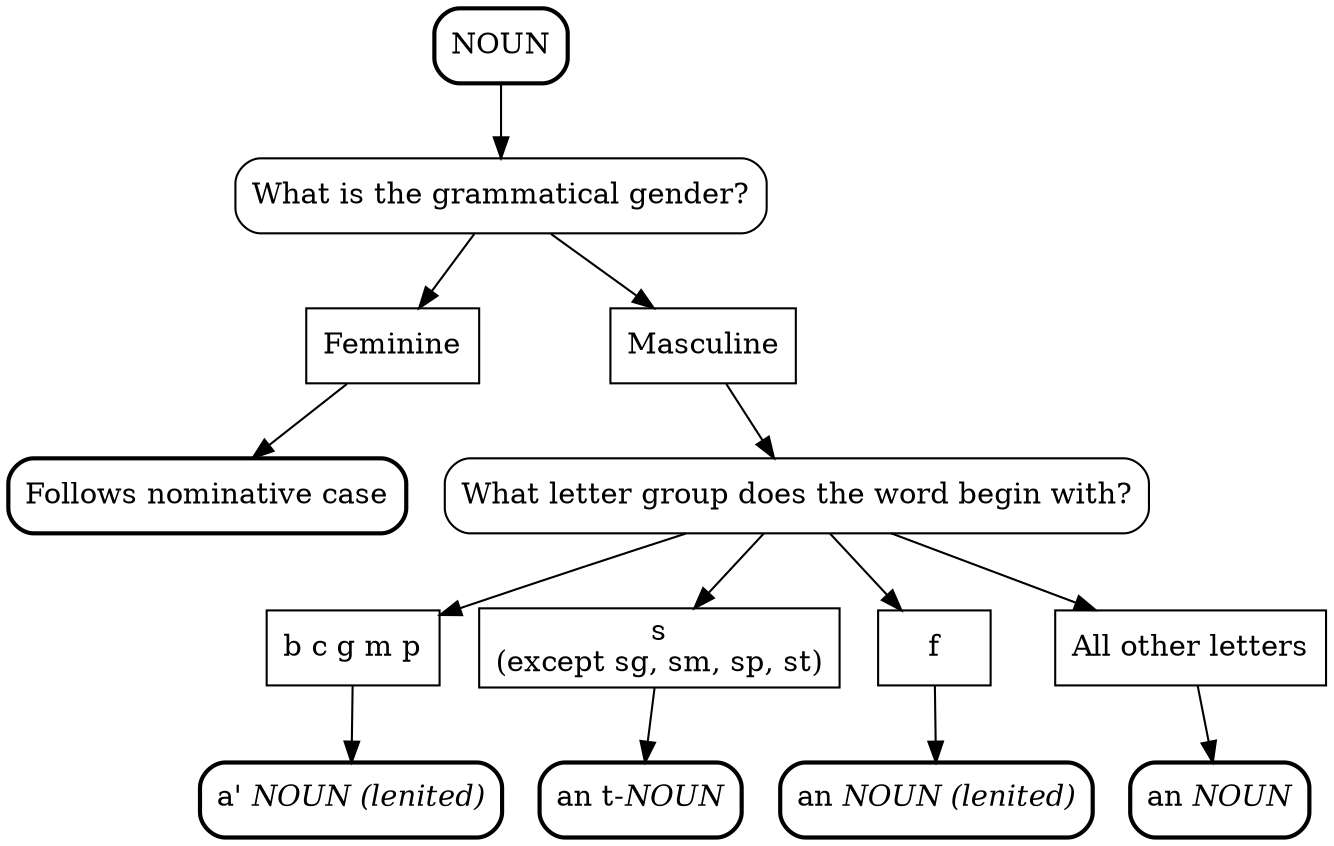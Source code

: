 digraph dative_case_definite_article_singular {
	node [shape = box];
	/* nodes */
	START					[label="NOUN", style="rounded, bold"];
	gender					[label="What is the grammatical gender?", style="rounded"];
	/* feminine nodes */
	feminine				[label="Feminine"];
	follows_nominative		[label="Follows nominative case", style="rounded, bold"];
	/* masculine nodes */
	masculine				[label="Masculine"];
	first_letter_m			[label="What letter group does the word begin with?", style="rounded"];
	bcgmp_group_m			[label="b c g m p"];
	bcgmp_article_m			[label=<a' <i>NOUN (lenited)</i>>, style="rounded, bold"];
	//bcgmp_lenition_m		[label="Lenite."];
	s_group_m				[label="s\n(except sg, sm, sp, st)"];
	s_article_m				[label=<an t-<i>NOUN</i>>, style="rounded, bold"];
	//s_no_lenition_m			[label="Do not lenite."];
	f_group_m				[label="f"];
	f_article_m				[label=<an <i>NOUN (lenited)</i>>, style="rounded, bold"];
	//f_lenition_m			[label="Lenite."];
	others_group_m			[label="All other letters"];
	others_article_m		[label=<an <i>NOUN</i>>, style="rounded, bold"];
	//others_no_lenition_m	[label="Do not lenite."];

	/* graph */
	START -> gender;
	/* feminine */
	gender -> feminine;
	feminine -> follows_nominative;
	/* masculine */
	gender -> masculine;
	masculine -> first_letter_m;
	first_letter_m -> bcgmp_group_m -> bcgmp_article_m ;
	first_letter_m -> s_group_m -> s_article_m;
	first_letter_m -> f_group_m -> f_article_m;
	first_letter_m -> others_group_m -> others_article_m;

	/* layout */
	{rank=same; feminine, masculine}
	{rank=same; follows_nominative, first_letter_m}
}